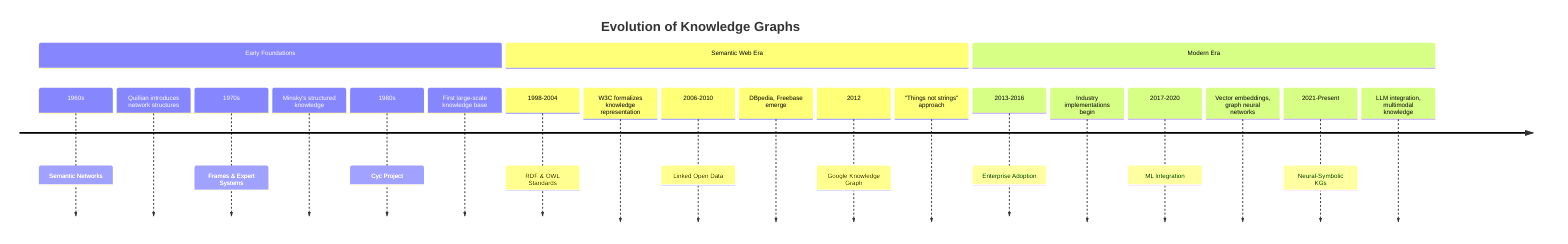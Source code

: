 timeline
    title Evolution of Knowledge Graphs
    section Early Foundations
        1960s : Semantic Networks
              Quillian introduces network structures
        1970s : Frames & Expert Systems
              Minsky's structured knowledge
        1980s : Cyc Project
              First large-scale knowledge base
    section Semantic Web Era
        1998-2004 : RDF & OWL Standards
              W3C formalizes knowledge representation
        2006-2010 : Linked Open Data
              DBpedia, Freebase emerge
        2012 : Google Knowledge Graph
              "Things not strings" approach
    section Modern Era
        2013-2016 : Enterprise Adoption
              Industry implementations begin
        2017-2020 : ML Integration
              Vector embeddings, graph neural networks
        2021-Present : Neural-Symbolic KGs
              LLM integration, multimodal knowledge